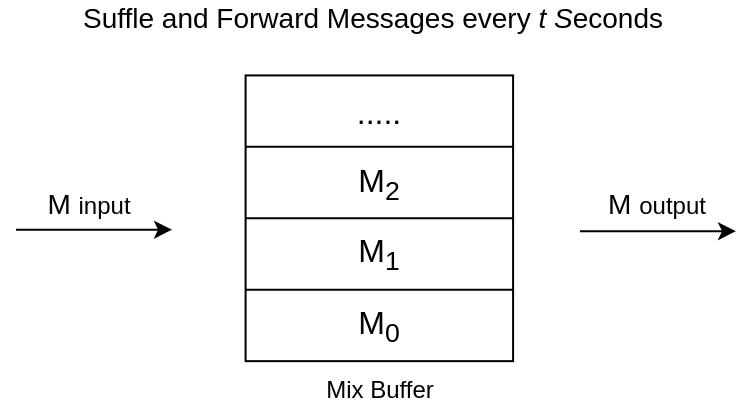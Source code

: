 <mxfile version="12.6.5" type="device"><diagram id="M7SmEhGK5qwWzMWXsmY1" name="Page-1"><mxGraphModel dx="946" dy="599" grid="1" gridSize="10" guides="1" tooltips="1" connect="1" arrows="1" fold="1" page="1" pageScale="1" pageWidth="827" pageHeight="1169" math="0" shadow="0"><root><mxCell id="0"/><mxCell id="1" parent="0"/><mxCell id="Iw5_8KF5rNbgLP1bnhsc-1" value="" style="group" vertex="1" connectable="0" parent="1"><mxGeometry x="40" y="160" width="360" height="200" as="geometry"/></mxCell><mxCell id="_3npgx7JeodJ4edVb8FM-1" value="" style="rounded=0;whiteSpace=wrap;html=1;" parent="Iw5_8KF5rNbgLP1bnhsc-1" vertex="1"><mxGeometry x="114.799" y="35.714" width="133.746" height="142.857" as="geometry"/></mxCell><mxCell id="_3npgx7JeodJ4edVb8FM-2" value="" style="endArrow=none;html=1;exitX=0;exitY=0.25;exitDx=0;exitDy=0;entryX=1;entryY=0.25;entryDx=0;entryDy=0;" parent="Iw5_8KF5rNbgLP1bnhsc-1" source="_3npgx7JeodJ4edVb8FM-1" target="_3npgx7JeodJ4edVb8FM-1" edge="1"><mxGeometry width="50" height="50" relative="1" as="geometry"><mxPoint x="114.799" y="228.571" as="sourcePoint"/><mxPoint x="170.526" y="192.857" as="targetPoint"/></mxGeometry></mxCell><mxCell id="_3npgx7JeodJ4edVb8FM-3" value="" style="endArrow=none;html=1;exitX=0;exitY=0.5;exitDx=0;exitDy=0;entryX=1;entryY=0.5;entryDx=0;entryDy=0;" parent="Iw5_8KF5rNbgLP1bnhsc-1" source="_3npgx7JeodJ4edVb8FM-1" target="_3npgx7JeodJ4edVb8FM-1" edge="1"><mxGeometry width="50" height="50" relative="1" as="geometry"><mxPoint x="114.799" y="228.571" as="sourcePoint"/><mxPoint x="170.526" y="192.857" as="targetPoint"/></mxGeometry></mxCell><mxCell id="_3npgx7JeodJ4edVb8FM-4" value="" style="endArrow=none;html=1;exitX=0;exitY=0.75;exitDx=0;exitDy=0;entryX=1;entryY=0.75;entryDx=0;entryDy=0;" parent="Iw5_8KF5rNbgLP1bnhsc-1" source="_3npgx7JeodJ4edVb8FM-1" target="_3npgx7JeodJ4edVb8FM-1" edge="1"><mxGeometry width="50" height="50" relative="1" as="geometry"><mxPoint x="114.799" y="228.571" as="sourcePoint"/><mxPoint x="170.526" y="192.857" as="targetPoint"/></mxGeometry></mxCell><mxCell id="_3npgx7JeodJ4edVb8FM-5" value="&lt;font style=&quot;font-size: 16px&quot;&gt;Μ&lt;sub&gt;0&lt;/sub&gt;&lt;/font&gt;" style="text;html=1;strokeColor=none;fillColor=none;align=center;verticalAlign=middle;whiteSpace=wrap;rounded=0;" parent="Iw5_8KF5rNbgLP1bnhsc-1" vertex="1"><mxGeometry x="159.381" y="153.571" width="44.582" height="14.286" as="geometry"/></mxCell><mxCell id="_3npgx7JeodJ4edVb8FM-6" value="&lt;font style=&quot;font-size: 16px&quot;&gt;Μ&lt;sub&gt;1&lt;br&gt;&lt;/sub&gt;&lt;/font&gt;" style="text;html=1;strokeColor=none;fillColor=none;align=center;verticalAlign=middle;whiteSpace=wrap;rounded=0;" parent="Iw5_8KF5rNbgLP1bnhsc-1" vertex="1"><mxGeometry x="159.381" y="117.857" width="44.582" height="14.286" as="geometry"/></mxCell><mxCell id="_3npgx7JeodJ4edVb8FM-7" value="&lt;font style=&quot;font-size: 16px&quot;&gt;Μ&lt;sub&gt;2&lt;/sub&gt;&lt;/font&gt;" style="text;html=1;strokeColor=none;fillColor=none;align=center;verticalAlign=middle;whiteSpace=wrap;rounded=0;" parent="Iw5_8KF5rNbgLP1bnhsc-1" vertex="1"><mxGeometry x="159.381" y="82.857" width="44.582" height="14.286" as="geometry"/></mxCell><mxCell id="_3npgx7JeodJ4edVb8FM-8" value="&lt;span style=&quot;font-size: 16px&quot;&gt;.....&lt;/span&gt;" style="text;html=1;strokeColor=none;fillColor=none;align=center;verticalAlign=middle;whiteSpace=wrap;rounded=0;" parent="Iw5_8KF5rNbgLP1bnhsc-1" vertex="1"><mxGeometry x="159.381" y="47.143" width="44.582" height="14.286" as="geometry"/></mxCell><mxCell id="_3npgx7JeodJ4edVb8FM-9" value="" style="endArrow=classic;html=1;" parent="Iw5_8KF5rNbgLP1bnhsc-1" edge="1"><mxGeometry width="50" height="50" relative="1" as="geometry"><mxPoint y="112.857" as="sourcePoint"/><mxPoint x="78.019" y="112.857" as="targetPoint"/></mxGeometry></mxCell><mxCell id="_3npgx7JeodJ4edVb8FM-10" value="" style="endArrow=classic;html=1;" parent="Iw5_8KF5rNbgLP1bnhsc-1" edge="1"><mxGeometry width="50" height="50" relative="1" as="geometry"><mxPoint x="281.981" y="113.571" as="sourcePoint"/><mxPoint x="360" y="113.571" as="targetPoint"/></mxGeometry></mxCell><mxCell id="_3npgx7JeodJ4edVb8FM-11" value="&lt;font&gt;&lt;font style=&quot;font-size: 14px&quot;&gt;Μ&amp;nbsp;&lt;/font&gt;&lt;font style=&quot;font-size: 12px&quot;&gt;input&lt;/font&gt;&lt;/font&gt;" style="text;html=1;strokeColor=none;fillColor=none;align=center;verticalAlign=middle;whiteSpace=wrap;rounded=0;" parent="Iw5_8KF5rNbgLP1bnhsc-1" vertex="1"><mxGeometry x="14.489" y="92.857" width="44.582" height="14.286" as="geometry"/></mxCell><mxCell id="_3npgx7JeodJ4edVb8FM-12" value="&lt;font&gt;&lt;font style=&quot;font-size: 14px&quot;&gt;Μ&amp;nbsp;&lt;/font&gt;&lt;font style=&quot;font-size: 12px&quot;&gt;output&lt;/font&gt;&lt;/font&gt;" style="text;html=1;strokeColor=none;fillColor=none;align=center;verticalAlign=middle;whiteSpace=wrap;rounded=0;" parent="Iw5_8KF5rNbgLP1bnhsc-1" vertex="1"><mxGeometry x="297.585" y="92.857" width="44.582" height="14.286" as="geometry"/></mxCell><mxCell id="_3npgx7JeodJ4edVb8FM-13" value="&lt;font style=&quot;font-size: 14px&quot;&gt;Suffle and Forward Messages every &lt;i&gt;t S&lt;/i&gt;econds&lt;/font&gt;" style="text;html=1;strokeColor=none;fillColor=none;align=center;verticalAlign=middle;whiteSpace=wrap;rounded=0;" parent="Iw5_8KF5rNbgLP1bnhsc-1" vertex="1"><mxGeometry x="14.489" width="328.793" height="14.286" as="geometry"/></mxCell><mxCell id="_3npgx7JeodJ4edVb8FM-14" value="&lt;font style=&quot;font-size: 12px&quot;&gt;Mix Buffer&lt;/font&gt;" style="text;html=1;strokeColor=none;fillColor=none;align=center;verticalAlign=middle;whiteSpace=wrap;rounded=0;" parent="Iw5_8KF5rNbgLP1bnhsc-1" vertex="1"><mxGeometry x="114.799" y="185.714" width="133.746" height="14.286" as="geometry"/></mxCell></root></mxGraphModel></diagram></mxfile>